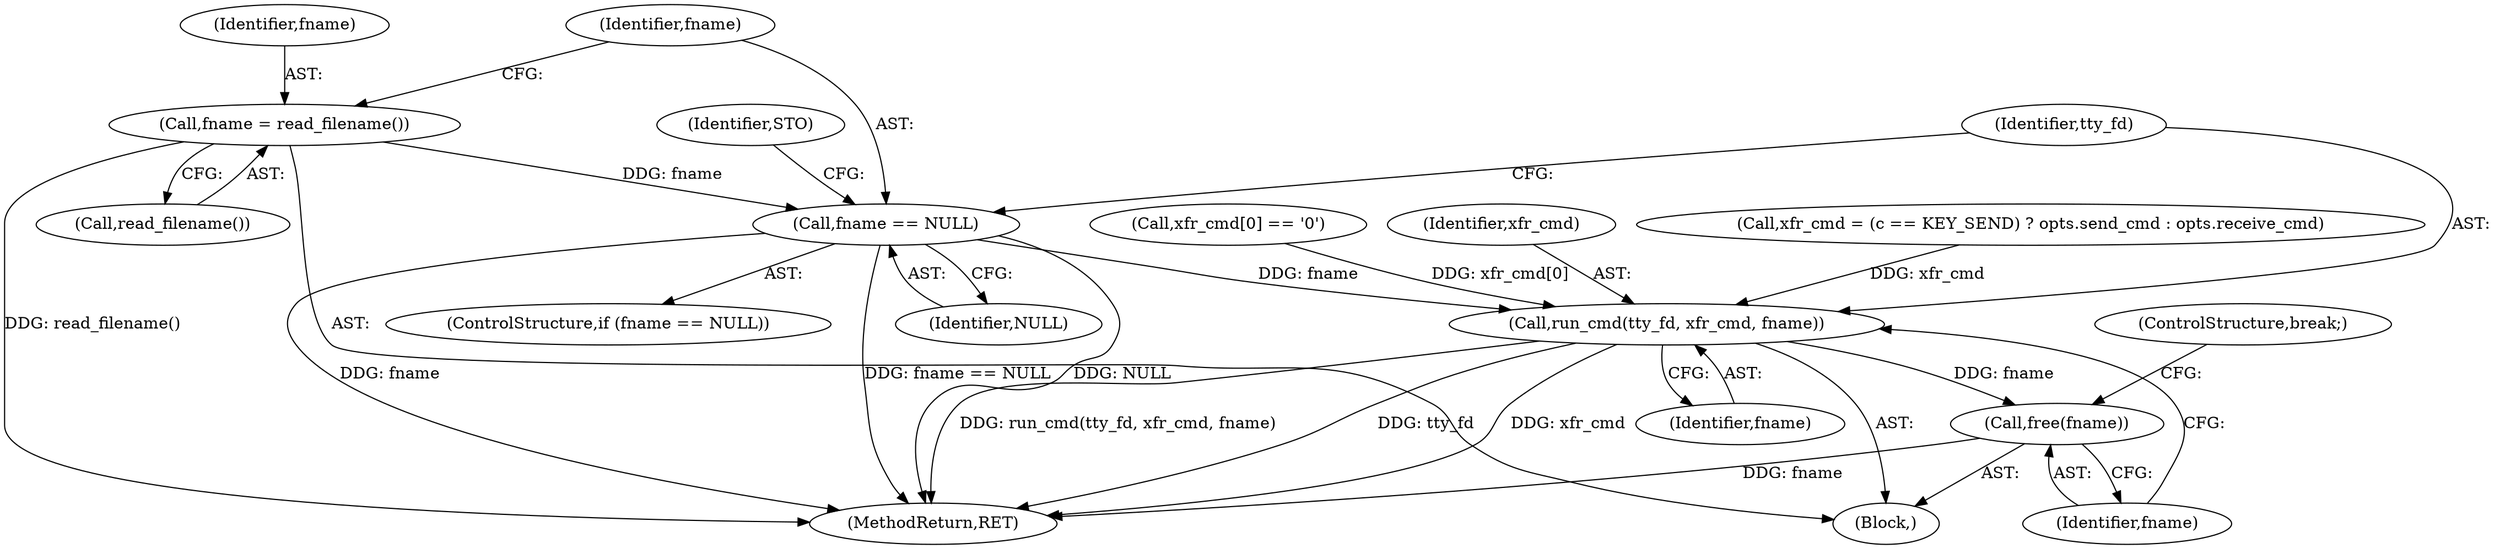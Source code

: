 digraph "0_picocom_1ebc60b20fbe9a02436d5cbbf8951714e749ddb1@pointer" {
"1000454" [label="(Call,fname == NULL)"];
"1000450" [label="(Call,fname = read_filename())"];
"1000462" [label="(Call,run_cmd(tty_fd, xfr_cmd, fname))"];
"1000466" [label="(Call,free(fname))"];
"1000452" [label="(Call,read_filename())"];
"1000465" [label="(Identifier,fname)"];
"1000459" [label="(Identifier,STO)"];
"1000455" [label="(Identifier,fname)"];
"1000454" [label="(Call,fname == NULL)"];
"1000462" [label="(Call,run_cmd(tty_fd, xfr_cmd, fname))"];
"1000467" [label="(Identifier,fname)"];
"1000453" [label="(ControlStructure,if (fname == NULL))"];
"1000427" [label="(Call,xfr_cmd = (c == KEY_SEND) ? opts.send_cmd : opts.receive_cmd)"];
"1000440" [label="(Call,xfr_cmd[0] == '\0')"];
"1000468" [label="(ControlStructure,break;)"];
"1000450" [label="(Call,fname = read_filename())"];
"1000116" [label="(Block,)"];
"1000466" [label="(Call,free(fname))"];
"1000480" [label="(MethodReturn,RET)"];
"1000464" [label="(Identifier,xfr_cmd)"];
"1000463" [label="(Identifier,tty_fd)"];
"1000456" [label="(Identifier,NULL)"];
"1000451" [label="(Identifier,fname)"];
"1000454" -> "1000453"  [label="AST: "];
"1000454" -> "1000456"  [label="CFG: "];
"1000455" -> "1000454"  [label="AST: "];
"1000456" -> "1000454"  [label="AST: "];
"1000459" -> "1000454"  [label="CFG: "];
"1000463" -> "1000454"  [label="CFG: "];
"1000454" -> "1000480"  [label="DDG: fname"];
"1000454" -> "1000480"  [label="DDG: fname == NULL"];
"1000454" -> "1000480"  [label="DDG: NULL"];
"1000450" -> "1000454"  [label="DDG: fname"];
"1000454" -> "1000462"  [label="DDG: fname"];
"1000450" -> "1000116"  [label="AST: "];
"1000450" -> "1000452"  [label="CFG: "];
"1000451" -> "1000450"  [label="AST: "];
"1000452" -> "1000450"  [label="AST: "];
"1000455" -> "1000450"  [label="CFG: "];
"1000450" -> "1000480"  [label="DDG: read_filename()"];
"1000462" -> "1000116"  [label="AST: "];
"1000462" -> "1000465"  [label="CFG: "];
"1000463" -> "1000462"  [label="AST: "];
"1000464" -> "1000462"  [label="AST: "];
"1000465" -> "1000462"  [label="AST: "];
"1000467" -> "1000462"  [label="CFG: "];
"1000462" -> "1000480"  [label="DDG: tty_fd"];
"1000462" -> "1000480"  [label="DDG: xfr_cmd"];
"1000462" -> "1000480"  [label="DDG: run_cmd(tty_fd, xfr_cmd, fname)"];
"1000427" -> "1000462"  [label="DDG: xfr_cmd"];
"1000440" -> "1000462"  [label="DDG: xfr_cmd[0]"];
"1000462" -> "1000466"  [label="DDG: fname"];
"1000466" -> "1000116"  [label="AST: "];
"1000466" -> "1000467"  [label="CFG: "];
"1000467" -> "1000466"  [label="AST: "];
"1000468" -> "1000466"  [label="CFG: "];
"1000466" -> "1000480"  [label="DDG: fname"];
}
